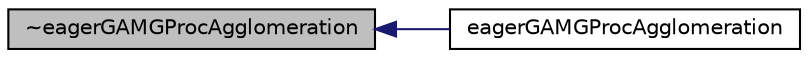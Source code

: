 digraph "~eagerGAMGProcAgglomeration"
{
  bgcolor="transparent";
  edge [fontname="Helvetica",fontsize="10",labelfontname="Helvetica",labelfontsize="10"];
  node [fontname="Helvetica",fontsize="10",shape=record];
  rankdir="LR";
  Node1 [label="~eagerGAMGProcAgglomeration",height=0.2,width=0.4,color="black", fillcolor="grey75", style="filled", fontcolor="black"];
  Node1 -> Node2 [dir="back",color="midnightblue",fontsize="10",style="solid",fontname="Helvetica"];
  Node2 [label="eagerGAMGProcAgglomeration",height=0.2,width=0.4,color="black",URL="$a00608.html#a5f18e0b4681b43aae3a53acc9b4fe1ec",tooltip="Construct given agglomerator and controls. "];
}
